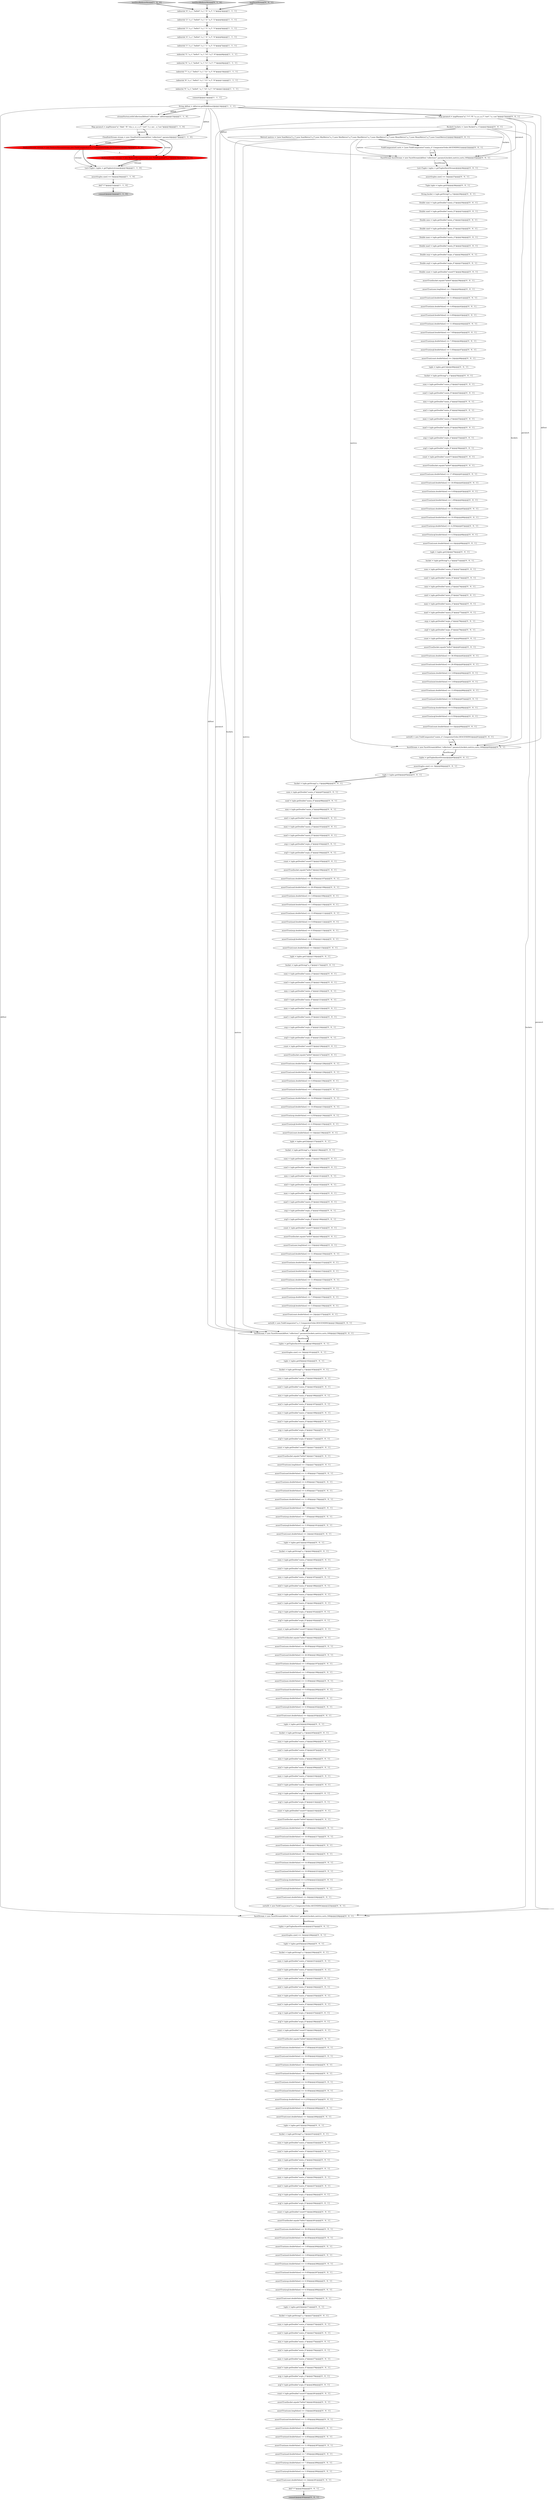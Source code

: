 digraph {
193 [style = filled, label = "assertTrue(avgi.doubleValue() == 4.25D)@@@222@@@['0', '0', '1']", fillcolor = white, shape = ellipse image = "AAA0AAABBB3BBB"];
109 [style = filled, label = "assertTrue(count.doubleValue() == 4)@@@249@@@['0', '0', '1']", fillcolor = white, shape = ellipse image = "AAA0AAABBB3BBB"];
239 [style = filled, label = "maxi = tuple.getDouble(\"max(a_i)\")@@@277@@@['0', '0', '1']", fillcolor = white, shape = ellipse image = "AAA0AAABBB3BBB"];
248 [style = filled, label = "bucket = tuple.getString(\"a_s\")@@@251@@@['0', '0', '1']", fillcolor = white, shape = ellipse image = "AAA0AAABBB3BBB"];
79 [style = filled, label = "assertTrue(sumf.doubleValue() == 11.0D)@@@284@@@['0', '0', '1']", fillcolor = white, shape = ellipse image = "AAA0AAABBB3BBB"];
113 [style = filled, label = "bucket = tuple.getString(\"a_s\")@@@205@@@['0', '0', '1']", fillcolor = white, shape = ellipse image = "AAA0AAABBB3BBB"];
82 [style = filled, label = "tuple = tuples.get(1)@@@49@@@['0', '0', '1']", fillcolor = white, shape = ellipse image = "AAA0AAABBB3BBB"];
270 [style = filled, label = "sumi = tuple.getDouble(\"sum(a_i)\")@@@97@@@['0', '0', '1']", fillcolor = white, shape = ellipse image = "AAA0AAABBB3BBB"];
1 [style = filled, label = "testZeroReducerStream['1', '0', '0']", fillcolor = lightgray, shape = diamond image = "AAA0AAABBB1BBB"];
28 [style = filled, label = "del(\"*:*\")@@@292@@@['0', '0', '1']", fillcolor = white, shape = ellipse image = "AAA0AAABBB3BBB"];
130 [style = filled, label = "sumf = tuple.getDouble(\"sum(a_f)\")@@@165@@@['0', '0', '1']", fillcolor = white, shape = ellipse image = "AAA0AAABBB3BBB"];
125 [style = filled, label = "assertTrue(maxf.doubleValue() == 9.0D)@@@87@@@['0', '0', '1']", fillcolor = white, shape = ellipse image = "AAA0AAABBB3BBB"];
189 [style = filled, label = "tuple = tuples.get(0)@@@229@@@['0', '0', '1']", fillcolor = white, shape = ellipse image = "AAA0AAABBB3BBB"];
175 [style = filled, label = "assertTrue(mini.doubleValue() == 3.0D)@@@84@@@['0', '0', '1']", fillcolor = white, shape = ellipse image = "AAA0AAABBB3BBB"];
135 [style = filled, label = "assertTrue(sumi.longValue() == 15)@@@149@@@['0', '0', '1']", fillcolor = white, shape = ellipse image = "AAA0AAABBB3BBB"];
224 [style = filled, label = "avgi = tuple.getDouble(\"avg(a_i)\")@@@103@@@['0', '0', '1']", fillcolor = white, shape = ellipse image = "AAA0AAABBB3BBB"];
264 [style = filled, label = "assertTrue(maxi.doubleValue() == 11.0D)@@@153@@@['0', '0', '1']", fillcolor = white, shape = ellipse image = "AAA0AAABBB3BBB"];
230 [style = filled, label = "assertTrue(minf.doubleValue() == 4.0D)@@@152@@@['0', '0', '1']", fillcolor = white, shape = ellipse image = "AAA0AAABBB3BBB"];
292 [style = filled, label = "sorts(0( = new FieldComparator(\"sum(a_i)\",ComparatorOrder.DESCENDING)@@@91@@@['0', '0', '1']", fillcolor = white, shape = ellipse image = "AAA0AAABBB3BBB"];
251 [style = filled, label = "assertTrue(sumi.doubleValue() == 38.0D)@@@195@@@['0', '0', '1']", fillcolor = white, shape = ellipse image = "AAA0AAABBB3BBB"];
146 [style = filled, label = "assertTrue(count.doubleValue() == 4)@@@69@@@['0', '0', '1']", fillcolor = white, shape = ellipse image = "AAA0AAABBB3BBB"];
153 [style = filled, label = "count = tuple.getDouble(\"count(*)\")@@@59@@@['0', '0', '1']", fillcolor = white, shape = ellipse image = "AAA0AAABBB3BBB"];
17 [style = filled, label = "indexr(id,\"7\",\"a_s\",\"hello3\",\"a_i\",\"12\",\"a_f\",\"8\")@@@10@@@['1', '1', '1']", fillcolor = white, shape = ellipse image = "AAA0AAABBB1BBB"];
84 [style = filled, label = "mini = tuple.getDouble(\"min(a_i)\")@@@208@@@['0', '0', '1']", fillcolor = white, shape = ellipse image = "AAA0AAABBB3BBB"];
245 [style = filled, label = "bucket = tuple.getString(\"a_s\")@@@138@@@['0', '0', '1']", fillcolor = white, shape = ellipse image = "AAA0AAABBB3BBB"];
20 [style = filled, label = "indexr(id,\"5\",\"a_s\",\"hello3\",\"a_i\",\"10\",\"a_f\",\"6\")@@@8@@@['1', '1', '1']", fillcolor = white, shape = ellipse image = "AAA0AAABBB1BBB"];
198 [style = filled, label = "assertTrue(maxi.doubleValue() == 11.0D)@@@287@@@['0', '0', '1']", fillcolor = white, shape = ellipse image = "AAA0AAABBB3BBB"];
11 [style = filled, label = "indexr(id,\"8\",\"a_s\",\"hello3\",\"a_i\",\"13\",\"a_f\",\"9\")@@@11@@@['1', '1', '1']", fillcolor = white, shape = ellipse image = "AAA0AAABBB1BBB"];
246 [style = filled, label = "sumf = tuple.getDouble(\"sum(a_f)\")@@@274@@@['0', '0', '1']", fillcolor = white, shape = ellipse image = "AAA0AAABBB3BBB"];
183 [style = filled, label = "maxi = tuple.getDouble(\"max(a_i)\")@@@189@@@['0', '0', '1']", fillcolor = white, shape = ellipse image = "AAA0AAABBB3BBB"];
168 [style = filled, label = "assertTrue(bucket.equals(\"hello0\"))@@@60@@@['0', '0', '1']", fillcolor = white, shape = ellipse image = "AAA0AAABBB3BBB"];
46 [style = filled, label = "count = tuple.getDouble(\"count(*)\")@@@281@@@['0', '0', '1']", fillcolor = white, shape = ellipse image = "AAA0AAABBB3BBB"];
137 [style = filled, label = "count = tuple.getDouble(\"count(*)\")@@@126@@@['0', '0', '1']", fillcolor = white, shape = ellipse image = "AAA0AAABBB3BBB"];
201 [style = filled, label = "assert(tuples.size() == 3)@@@228@@@['0', '0', '1']", fillcolor = white, shape = ellipse image = "AAA0AAABBB3BBB"];
24 [style = filled, label = "avgf = tuple.getDouble(\"avg(a_f)\")@@@146@@@['0', '0', '1']", fillcolor = white, shape = ellipse image = "AAA0AAABBB3BBB"];
14 [style = filled, label = "indexr(id,\"0\",\"a_s\",\"hello0\",\"a_i\",\"0\",\"a_f\",\"1\")@@@3@@@['1', '1', '1']", fillcolor = white, shape = ellipse image = "AAA0AAABBB1BBB"];
286 [style = filled, label = "assertTrue(avgf.doubleValue() == 4.5D)@@@223@@@['0', '0', '1']", fillcolor = white, shape = ellipse image = "AAA0AAABBB3BBB"];
293 [style = filled, label = "avgf = tuple.getDouble(\"avg(a_f)\")@@@259@@@['0', '0', '1']", fillcolor = white, shape = ellipse image = "AAA0AAABBB3BBB"];
258 [style = filled, label = "tuple = tuples.get(2)@@@137@@@['0', '0', '1']", fillcolor = white, shape = ellipse image = "AAA0AAABBB3BBB"];
159 [style = filled, label = "minf = tuple.getDouble(\"min(a_f)\")@@@142@@@['0', '0', '1']", fillcolor = white, shape = ellipse image = "AAA0AAABBB3BBB"];
213 [style = filled, label = "sumi = tuple.getDouble(\"sum(a_i)\")@@@139@@@['0', '0', '1']", fillcolor = white, shape = ellipse image = "AAA0AAABBB3BBB"];
52 [style = filled, label = "sumf = tuple.getDouble(\"sum(a_f)\")@@@98@@@['0', '0', '1']", fillcolor = white, shape = ellipse image = "AAA0AAABBB3BBB"];
172 [style = filled, label = "sumi = tuple.getDouble(\"sum(a_i)\")@@@206@@@['0', '0', '1']", fillcolor = white, shape = ellipse image = "AAA0AAABBB3BBB"];
58 [style = filled, label = "maxi = tuple.getDouble(\"max(a_i)\")@@@210@@@['0', '0', '1']", fillcolor = white, shape = ellipse image = "AAA0AAABBB3BBB"];
289 [style = filled, label = "assertTrue(mini.doubleValue() == 0.0D)@@@130@@@['0', '0', '1']", fillcolor = white, shape = ellipse image = "AAA0AAABBB3BBB"];
242 [style = filled, label = "assert(tuples.size() == 3)@@@94@@@['0', '0', '1']", fillcolor = white, shape = ellipse image = "AAA0AAABBB3BBB"];
171 [style = filled, label = "assertTrue(mini.doubleValue() == 3.0D)@@@197@@@['0', '0', '1']", fillcolor = white, shape = ellipse image = "AAA0AAABBB3BBB"];
106 [style = filled, label = "maxf = tuple.getDouble(\"max(a_f)\")@@@190@@@['0', '0', '1']", fillcolor = white, shape = ellipse image = "AAA0AAABBB3BBB"];
65 [style = filled, label = "mini = tuple.getDouble(\"min(a_i)\")@@@233@@@['0', '0', '1']", fillcolor = white, shape = ellipse image = "AAA0AAABBB3BBB"];
263 [style = filled, label = "maxi = tuple.getDouble(\"max(a_i)\")@@@143@@@['0', '0', '1']", fillcolor = white, shape = ellipse image = "AAA0AAABBB3BBB"];
225 [style = filled, label = "FacetStream facetStream = new FacetStream(zkHost,\"collection1\",paramsA,buckets,metrics,sorts,100)@@@25@@@['0', '0', '1']", fillcolor = white, shape = ellipse image = "AAA0AAABBB3BBB"];
75 [style = filled, label = "assertTrue(count.doubleValue() == 4)@@@90@@@['0', '0', '1']", fillcolor = white, shape = ellipse image = "AAA0AAABBB3BBB"];
118 [style = filled, label = "assertTrue(count.doubleValue() == 4)@@@136@@@['0', '0', '1']", fillcolor = white, shape = ellipse image = "AAA0AAABBB3BBB"];
3 [style = filled, label = "String zkHost = zkServer.getZkAddress()@@@14@@@['1', '1', '1']", fillcolor = white, shape = ellipse image = "AAA0AAABBB1BBB"];
290 [style = filled, label = "assertTrue(bucket.equals(\"hello4\"))@@@148@@@['0', '0', '1']", fillcolor = white, shape = ellipse image = "AAA0AAABBB3BBB"];
32 [style = filled, label = "assertTrue(bucket.equals(\"hello0\"))@@@127@@@['0', '0', '1']", fillcolor = white, shape = ellipse image = "AAA0AAABBB3BBB"];
74 [style = filled, label = "Tuple tuple = tuples.get(0)@@@28@@@['0', '0', '1']", fillcolor = white, shape = ellipse image = "AAA0AAABBB3BBB"];
261 [style = filled, label = "assertTrue(sumi.doubleValue() == 17.0D)@@@61@@@['0', '0', '1']", fillcolor = white, shape = ellipse image = "AAA0AAABBB3BBB"];
156 [style = filled, label = "maxf = tuple.getDouble(\"max(a_f)\")@@@211@@@['0', '0', '1']", fillcolor = white, shape = ellipse image = "AAA0AAABBB3BBB"];
274 [style = filled, label = "assertTrue(bucket.equals(\"hello4\"))@@@173@@@['0', '0', '1']", fillcolor = white, shape = ellipse image = "AAA0AAABBB3BBB"];
104 [style = filled, label = "sumi = tuple.getDouble(\"sum(a_i)\")@@@164@@@['0', '0', '1']", fillcolor = white, shape = ellipse image = "AAA0AAABBB3BBB"];
197 [style = filled, label = "sumf = tuple.getDouble(\"sum(a_f)\")@@@73@@@['0', '0', '1']", fillcolor = white, shape = ellipse image = "AAA0AAABBB3BBB"];
91 [style = filled, label = "assertTrue(mini.doubleValue() == 0.0D)@@@63@@@['0', '0', '1']", fillcolor = white, shape = ellipse image = "AAA0AAABBB3BBB"];
80 [style = filled, label = "assertTrue(minf.doubleValue() == 1.0D)@@@64@@@['0', '0', '1']", fillcolor = white, shape = ellipse image = "AAA0AAABBB3BBB"];
114 [style = filled, label = "assertTrue(maxi.doubleValue() == 13.0D)@@@86@@@['0', '0', '1']", fillcolor = white, shape = ellipse image = "AAA0AAABBB3BBB"];
233 [style = filled, label = "sumf = tuple.getDouble(\"sum(a_f)\")@@@119@@@['0', '0', '1']", fillcolor = white, shape = ellipse image = "AAA0AAABBB3BBB"];
228 [style = filled, label = "assertTrue(avgf.doubleValue() == 6.5D)@@@114@@@['0', '0', '1']", fillcolor = white, shape = ellipse image = "AAA0AAABBB3BBB"];
132 [style = filled, label = "assertTrue(mini.doubleValue() == 4.0D)@@@42@@@['0', '0', '1']", fillcolor = white, shape = ellipse image = "AAA0AAABBB3BBB"];
200 [style = filled, label = "minf = tuple.getDouble(\"min(a_f)\")@@@100@@@['0', '0', '1']", fillcolor = white, shape = ellipse image = "AAA0AAABBB3BBB"];
23 [style = filled, label = "Double avgf = tuple.getDouble(\"avg(a_f)\")@@@37@@@['0', '0', '1']", fillcolor = white, shape = ellipse image = "AAA0AAABBB3BBB"];
207 [style = filled, label = "minf = tuple.getDouble(\"min(a_f)\")@@@255@@@['0', '0', '1']", fillcolor = white, shape = ellipse image = "AAA0AAABBB3BBB"];
185 [style = filled, label = "assertTrue(maxi.doubleValue() == 14.0D)@@@65@@@['0', '0', '1']", fillcolor = white, shape = ellipse image = "AAA0AAABBB3BBB"];
220 [style = filled, label = "count = tuple.getDouble(\"count(*)\")@@@80@@@['0', '0', '1']", fillcolor = white, shape = ellipse image = "AAA0AAABBB3BBB"];
120 [style = filled, label = "sumi = tuple.getDouble(\"sum(a_i)\")@@@252@@@['0', '0', '1']", fillcolor = white, shape = ellipse image = "AAA0AAABBB3BBB"];
204 [style = filled, label = "assertTrue(count.doubleValue() == 4)@@@115@@@['0', '0', '1']", fillcolor = white, shape = ellipse image = "AAA0AAABBB3BBB"];
53 [style = filled, label = "maxf = tuple.getDouble(\"max(a_f)\")@@@77@@@['0', '0', '1']", fillcolor = white, shape = ellipse image = "AAA0AAABBB3BBB"];
229 [style = filled, label = "count = tuple.getDouble(\"count(*)\")@@@105@@@['0', '0', '1']", fillcolor = white, shape = ellipse image = "AAA0AAABBB3BBB"];
295 [style = filled, label = "mini = tuple.getDouble(\"min(a_i)\")@@@254@@@['0', '0', '1']", fillcolor = white, shape = ellipse image = "AAA0AAABBB3BBB"];
71 [style = filled, label = "mini = tuple.getDouble(\"min(a_i)\")@@@275@@@['0', '0', '1']", fillcolor = white, shape = ellipse image = "AAA0AAABBB3BBB"];
192 [style = filled, label = "assertTrue(maxi.doubleValue() == 14.0D)@@@132@@@['0', '0', '1']", fillcolor = white, shape = ellipse image = "AAA0AAABBB3BBB"];
194 [style = filled, label = "assertTrue(sumf.doubleValue() == 26.0D)@@@263@@@['0', '0', '1']", fillcolor = white, shape = ellipse image = "AAA0AAABBB3BBB"];
267 [style = filled, label = "tuples = getTuples(facetStream)@@@227@@@['0', '0', '1']", fillcolor = white, shape = ellipse image = "AAA0AAABBB3BBB"];
94 [style = filled, label = "assertTrue(avgf.doubleValue() == 6.5D)@@@269@@@['0', '0', '1']", fillcolor = white, shape = ellipse image = "AAA0AAABBB3BBB"];
101 [style = filled, label = "assertTrue(avgf.doubleValue() == 4.5D)@@@248@@@['0', '0', '1']", fillcolor = white, shape = ellipse image = "AAA0AAABBB3BBB"];
203 [style = filled, label = "sumi = tuple.getDouble(\"sum(a_i)\")@@@273@@@['0', '0', '1']", fillcolor = white, shape = ellipse image = "AAA0AAABBB3BBB"];
169 [style = filled, label = "assertTrue(count.doubleValue() == 2)@@@182@@@['0', '0', '1']", fillcolor = white, shape = ellipse image = "AAA0AAABBB3BBB"];
140 [style = filled, label = "avgf = tuple.getDouble(\"avg(a_f)\")@@@58@@@['0', '0', '1']", fillcolor = white, shape = ellipse image = "AAA0AAABBB3BBB"];
95 [style = filled, label = "avgi = tuple.getDouble(\"avg(a_i)\")@@@212@@@['0', '0', '1']", fillcolor = white, shape = ellipse image = "AAA0AAABBB3BBB"];
35 [style = filled, label = "avgf = tuple.getDouble(\"avg(a_f)\")@@@192@@@['0', '0', '1']", fillcolor = white, shape = ellipse image = "AAA0AAABBB3BBB"];
103 [style = filled, label = "facetStream = new FacetStream(zkHost,\"collection1\",paramsA,buckets,metrics,sorts,100)@@@159@@@['0', '0', '1']", fillcolor = white, shape = ellipse image = "AAA0AAABBB3BBB"];
5 [style = filled, label = "indexr(id,\"9\",\"a_s\",\"hello0\",\"a_i\",\"14\",\"a_f\",\"10\")@@@12@@@['1', '1', '1']", fillcolor = white, shape = ellipse image = "AAA0AAABBB1BBB"];
282 [style = filled, label = "minf = tuple.getDouble(\"min(a_f)\")@@@209@@@['0', '0', '1']", fillcolor = white, shape = ellipse image = "AAA0AAABBB3BBB"];
100 [style = filled, label = "avgf = tuple.getDouble(\"avg(a_f)\")@@@213@@@['0', '0', '1']", fillcolor = white, shape = ellipse image = "AAA0AAABBB3BBB"];
250 [style = filled, label = "assertTrue(mini.doubleValue() == 4.0D)@@@151@@@['0', '0', '1']", fillcolor = white, shape = ellipse image = "AAA0AAABBB3BBB"];
255 [style = filled, label = "assertTrue(mini.doubleValue() == 3.0D)@@@264@@@['0', '0', '1']", fillcolor = white, shape = ellipse image = "AAA0AAABBB3BBB"];
60 [style = filled, label = "assertTrue(maxf.doubleValue() == 7.0D)@@@179@@@['0', '0', '1']", fillcolor = white, shape = ellipse image = "AAA0AAABBB3BBB"];
63 [style = filled, label = "assertTrue(mini.doubleValue() == 0.0D)@@@218@@@['0', '0', '1']", fillcolor = white, shape = ellipse image = "AAA0AAABBB3BBB"];
31 [style = filled, label = "count = tuple.getDouble(\"count(*)\")@@@260@@@['0', '0', '1']", fillcolor = white, shape = ellipse image = "AAA0AAABBB3BBB"];
27 [style = filled, label = "maxi = tuple.getDouble(\"max(a_i)\")@@@76@@@['0', '0', '1']", fillcolor = white, shape = ellipse image = "AAA0AAABBB3BBB"];
281 [style = filled, label = "minf = tuple.getDouble(\"min(a_f)\")@@@121@@@['0', '0', '1']", fillcolor = white, shape = ellipse image = "AAA0AAABBB3BBB"];
254 [style = filled, label = "assertTrue(minf.doubleValue() == 3.0D)@@@110@@@['0', '0', '1']", fillcolor = white, shape = ellipse image = "AAA0AAABBB3BBB"];
285 [style = filled, label = "assertTrue(sumf.doubleValue() == 18.0D)@@@129@@@['0', '0', '1']", fillcolor = white, shape = ellipse image = "AAA0AAABBB3BBB"];
152 [style = filled, label = "facetStream = new FacetStream(zkHost,\"collection1\",paramsA,buckets,metrics,sorts,100)@@@92@@@['0', '0', '1']", fillcolor = white, shape = ellipse image = "AAA0AAABBB3BBB"];
177 [style = filled, label = "sumi = tuple.getDouble(\"sum(a_i)\")@@@51@@@['0', '0', '1']", fillcolor = white, shape = ellipse image = "AAA0AAABBB3BBB"];
6 [style = filled, label = "del(\"*:*\")@@@21@@@['1', '1', '0']", fillcolor = white, shape = ellipse image = "AAA0AAABBB1BBB"];
206 [style = filled, label = "assertTrue(sumi.longValue() == 15)@@@40@@@['0', '0', '1']", fillcolor = white, shape = ellipse image = "AAA0AAABBB3BBB"];
83 [style = filled, label = "bucket = tuple.getString(\"a_s\")@@@163@@@['0', '0', '1']", fillcolor = white, shape = ellipse image = "AAA0AAABBB3BBB"];
134 [style = filled, label = "avgf = tuple.getDouble(\"avg(a_f)\")@@@171@@@['0', '0', '1']", fillcolor = white, shape = ellipse image = "AAA0AAABBB3BBB"];
145 [style = filled, label = "Double mini = tuple.getDouble(\"min(a_i)\")@@@32@@@['0', '0', '1']", fillcolor = white, shape = ellipse image = "AAA0AAABBB3BBB"];
150 [style = filled, label = "mini = tuple.getDouble(\"min(a_i)\")@@@166@@@['0', '0', '1']", fillcolor = white, shape = ellipse image = "AAA0AAABBB3BBB"];
272 [style = filled, label = "sumi = tuple.getDouble(\"sum(a_i)\")@@@185@@@['0', '0', '1']", fillcolor = white, shape = ellipse image = "AAA0AAABBB3BBB"];
277 [style = filled, label = "avgi = tuple.getDouble(\"avg(a_i)\")@@@170@@@['0', '0', '1']", fillcolor = white, shape = ellipse image = "AAA0AAABBB3BBB"];
179 [style = filled, label = "assertTrue(avgi.doubleValue() == 9.5D)@@@88@@@['0', '0', '1']", fillcolor = white, shape = ellipse image = "AAA0AAABBB3BBB"];
121 [style = filled, label = "assert(tuples.size() == 3)@@@27@@@['0', '0', '1']", fillcolor = white, shape = ellipse image = "AAA0AAABBB3BBB"];
86 [style = filled, label = "sumi = tuple.getDouble(\"sum(a_i)\")@@@118@@@['0', '0', '1']", fillcolor = white, shape = ellipse image = "AAA0AAABBB3BBB"];
154 [style = filled, label = "sumf = tuple.getDouble(\"sum(a_f)\")@@@207@@@['0', '0', '1']", fillcolor = white, shape = ellipse image = "AAA0AAABBB3BBB"];
280 [style = filled, label = "assertTrue(maxf.doubleValue() == 7.0D)@@@154@@@['0', '0', '1']", fillcolor = white, shape = ellipse image = "AAA0AAABBB3BBB"];
19 [style = filled, label = "indexr(id,\"2\",\"a_s\",\"hello0\",\"a_i\",\"2\",\"a_f\",\"2\")@@@4@@@['1', '1', '1']", fillcolor = white, shape = ellipse image = "AAA0AAABBB1BBB"];
21 [style = filled, label = "testZeroReducerStream['0', '1', '0']", fillcolor = lightgray, shape = diamond image = "AAA0AAABBB2BBB"];
268 [style = filled, label = "bucket = tuple.getString(\"a_s\")@@@272@@@['0', '0', '1']", fillcolor = white, shape = ellipse image = "AAA0AAABBB3BBB"];
262 [style = filled, label = "mini = tuple.getDouble(\"min(a_i)\")@@@99@@@['0', '0', '1']", fillcolor = white, shape = ellipse image = "AAA0AAABBB3BBB"];
133 [style = filled, label = "maxf = tuple.getDouble(\"max(a_f)\")@@@169@@@['0', '0', '1']", fillcolor = white, shape = ellipse image = "AAA0AAABBB3BBB"];
219 [style = filled, label = "assertTrue(maxf.doubleValue() == 9.0D)@@@267@@@['0', '0', '1']", fillcolor = white, shape = ellipse image = "AAA0AAABBB3BBB"];
56 [style = filled, label = "tuples = getTuples(facetStream)@@@160@@@['0', '0', '1']", fillcolor = white, shape = ellipse image = "AAA0AAABBB3BBB"];
163 [style = filled, label = "sorts(0( = new FieldComparator(\"a_s\",ComparatorOrder.ASCENDING)@@@225@@@['0', '0', '1']", fillcolor = white, shape = ellipse image = "AAA0AAABBB3BBB"];
279 [style = filled, label = "assertTrue(minf.doubleValue() == 4.0D)@@@286@@@['0', '0', '1']", fillcolor = white, shape = ellipse image = "AAA0AAABBB3BBB"];
143 [style = filled, label = "assertTrue(minf.doubleValue() == 3.0D)@@@85@@@['0', '0', '1']", fillcolor = white, shape = ellipse image = "AAA0AAABBB3BBB"];
231 [style = filled, label = "assertTrue(bucket.equals(\"hello3\"))@@@106@@@['0', '0', '1']", fillcolor = white, shape = ellipse image = "AAA0AAABBB3BBB"];
128 [style = filled, label = "assertTrue(count.doubleValue() == 4)@@@203@@@['0', '0', '1']", fillcolor = white, shape = ellipse image = "AAA0AAABBB3BBB"];
256 [style = filled, label = "assertTrue(maxi.doubleValue() == 13.0D)@@@266@@@['0', '0', '1']", fillcolor = white, shape = ellipse image = "AAA0AAABBB3BBB"];
215 [style = filled, label = "assertTrue(count.doubleValue() == 2)@@@291@@@['0', '0', '1']", fillcolor = white, shape = ellipse image = "AAA0AAABBB3BBB"];
78 [style = filled, label = "assertTrue(mini.doubleValue() == 0.0D)@@@243@@@['0', '0', '1']", fillcolor = white, shape = ellipse image = "AAA0AAABBB3BBB"];
221 [style = filled, label = "minf = tuple.getDouble(\"min(a_f)\")@@@188@@@['0', '0', '1']", fillcolor = white, shape = ellipse image = "AAA0AAABBB3BBB"];
287 [style = filled, label = "sumf = tuple.getDouble(\"sum(a_f)\")@@@52@@@['0', '0', '1']", fillcolor = white, shape = ellipse image = "AAA0AAABBB3BBB"];
98 [style = filled, label = "minf = tuple.getDouble(\"min(a_f)\")@@@54@@@['0', '0', '1']", fillcolor = white, shape = ellipse image = "AAA0AAABBB3BBB"];
202 [style = filled, label = "assertTrue(sumf.doubleValue() == 26.0D)@@@196@@@['0', '0', '1']", fillcolor = white, shape = ellipse image = "AAA0AAABBB3BBB"];
43 [style = filled, label = "assertTrue(minf.doubleValue() == 1.0D)@@@244@@@['0', '0', '1']", fillcolor = white, shape = ellipse image = "AAA0AAABBB3BBB"];
105 [style = filled, label = "tuple = tuples.get(2)@@@271@@@['0', '0', '1']", fillcolor = white, shape = ellipse image = "AAA0AAABBB3BBB"];
195 [style = filled, label = "assertTrue(minf.doubleValue() == 1.0D)@@@219@@@['0', '0', '1']", fillcolor = white, shape = ellipse image = "AAA0AAABBB3BBB"];
210 [style = filled, label = "mini = tuple.getDouble(\"min(a_i)\")@@@53@@@['0', '0', '1']", fillcolor = white, shape = ellipse image = "AAA0AAABBB3BBB"];
48 [style = filled, label = "maxi = tuple.getDouble(\"max(a_i)\")@@@101@@@['0', '0', '1']", fillcolor = white, shape = ellipse image = "AAA0AAABBB3BBB"];
234 [style = filled, label = "assertTrue(maxi.doubleValue() == 11.0D)@@@44@@@['0', '0', '1']", fillcolor = white, shape = ellipse image = "AAA0AAABBB3BBB"];
244 [style = filled, label = "avgf = tuple.getDouble(\"avg(a_f)\")@@@280@@@['0', '0', '1']", fillcolor = white, shape = ellipse image = "AAA0AAABBB3BBB"];
59 [style = filled, label = "count = tuple.getDouble(\"count(*)\")@@@193@@@['0', '0', '1']", fillcolor = white, shape = ellipse image = "AAA0AAABBB3BBB"];
276 [style = filled, label = "assertTrue(count.doubleValue() == 2)@@@48@@@['0', '0', '1']", fillcolor = white, shape = ellipse image = "AAA0AAABBB3BBB"];
29 [style = filled, label = "assertTrue(avgf.doubleValue() == 6.5D)@@@202@@@['0', '0', '1']", fillcolor = white, shape = ellipse image = "AAA0AAABBB3BBB"];
49 [style = filled, label = "mini = tuple.getDouble(\"min(a_i)\")@@@120@@@['0', '0', '1']", fillcolor = white, shape = ellipse image = "AAA0AAABBB3BBB"];
180 [style = filled, label = "maxi = tuple.getDouble(\"max(a_i)\")@@@122@@@['0', '0', '1']", fillcolor = white, shape = ellipse image = "AAA0AAABBB3BBB"];
131 [style = filled, label = "Double maxf = tuple.getDouble(\"max(a_f)\")@@@35@@@['0', '0', '1']", fillcolor = white, shape = ellipse image = "AAA0AAABBB3BBB"];
191 [style = filled, label = "bucket = tuple.getString(\"a_s\")@@@96@@@['0', '0', '1']", fillcolor = white, shape = ellipse image = "AAA0AAABBB3BBB"];
236 [style = filled, label = "assertTrue(maxf.doubleValue() == 10.0D)@@@133@@@['0', '0', '1']", fillcolor = white, shape = ellipse image = "AAA0AAABBB3BBB"];
170 [style = filled, label = "maxi = tuple.getDouble(\"max(a_i)\")@@@235@@@['0', '0', '1']", fillcolor = white, shape = ellipse image = "AAA0AAABBB3BBB"];
0 [style = filled, label = "indexr(id,\"3\",\"a_s\",\"hello3\",\"a_i\",\"3\",\"a_f\",\"3\")@@@5@@@['1', '1', '1']", fillcolor = white, shape = ellipse image = "AAA0AAABBB1BBB"];
13 [style = filled, label = "assert(tuples.size() == 0)@@@20@@@['1', '1', '0']", fillcolor = white, shape = ellipse image = "AAA0AAABBB1BBB"];
22 [style = filled, label = "ReducerStream rstream = new ReducerStream(stream,new FieldEqualitor(\"a_s\"))@@@18@@@['0', '1', '0']", fillcolor = red, shape = ellipse image = "AAA1AAABBB2BBB"];
34 [style = filled, label = "assertTrue(avgf.doubleValue() == 5.5D)@@@47@@@['0', '0', '1']", fillcolor = white, shape = ellipse image = "AAA0AAABBB3BBB"];
102 [style = filled, label = "mini = tuple.getDouble(\"min(a_i)\")@@@74@@@['0', '0', '1']", fillcolor = white, shape = ellipse image = "AAA0AAABBB3BBB"];
174 [style = filled, label = "assertTrue(maxi.doubleValue() == 14.0D)@@@245@@@['0', '0', '1']", fillcolor = white, shape = ellipse image = "AAA0AAABBB3BBB"];
9 [style = filled, label = "indexr(id,\"1\",\"a_s\",\"hello0\",\"a_i\",\"1\",\"a_f\",\"5\")@@@7@@@['1', '1', '1']", fillcolor = white, shape = ellipse image = "AAA0AAABBB1BBB"];
167 [style = filled, label = "assertTrue(sumi.doubleValue() == 38.0D)@@@262@@@['0', '0', '1']", fillcolor = white, shape = ellipse image = "AAA0AAABBB3BBB"];
178 [style = filled, label = "assertTrue(maxf.doubleValue() == 10.0D)@@@66@@@['0', '0', '1']", fillcolor = white, shape = ellipse image = "AAA0AAABBB3BBB"];
211 [style = filled, label = "assertTrue(avgf.doubleValue() == 4.5D)@@@135@@@['0', '0', '1']", fillcolor = white, shape = ellipse image = "AAA0AAABBB3BBB"];
223 [style = filled, label = "assertTrue(count.doubleValue() == 4)@@@270@@@['0', '0', '1']", fillcolor = white, shape = ellipse image = "AAA0AAABBB3BBB"];
283 [style = filled, label = "assertTrue(avgf.doubleValue() == 5.5D)@@@290@@@['0', '0', '1']", fillcolor = white, shape = ellipse image = "AAA0AAABBB3BBB"];
123 [style = filled, label = "maxi = tuple.getDouble(\"max(a_i)\")@@@256@@@['0', '0', '1']", fillcolor = white, shape = ellipse image = "AAA0AAABBB3BBB"];
212 [style = filled, label = "assertTrue(avgi.doubleValue() == 9.5D)@@@201@@@['0', '0', '1']", fillcolor = white, shape = ellipse image = "AAA0AAABBB3BBB"];
288 [style = filled, label = "FieldComparator(( sorts = {new FieldComparator(\"sum(a_i)\",ComparatorOrder.ASCENDING)}@@@22@@@['0', '0', '1']", fillcolor = white, shape = ellipse image = "AAA0AAABBB3BBB"];
47 [style = filled, label = "assertTrue(avgi.doubleValue() == 7.5D)@@@289@@@['0', '0', '1']", fillcolor = white, shape = ellipse image = "AAA0AAABBB3BBB"];
64 [style = filled, label = "Double sumf = tuple.getDouble(\"sum(a_f)\")@@@31@@@['0', '0', '1']", fillcolor = white, shape = ellipse image = "AAA0AAABBB3BBB"];
44 [style = filled, label = "maxf = tuple.getDouble(\"max(a_f)\")@@@257@@@['0', '0', '1']", fillcolor = white, shape = ellipse image = "AAA0AAABBB3BBB"];
227 [style = filled, label = "commit()@@@293@@@['0', '0', '1']", fillcolor = lightgray, shape = ellipse image = "AAA0AAABBB3BBB"];
40 [style = filled, label = "assertTrue(sumf.doubleValue() == 11.0D)@@@150@@@['0', '0', '1']", fillcolor = white, shape = ellipse image = "AAA0AAABBB3BBB"];
45 [style = filled, label = "String bucket = tuple.getString(\"a_s\")@@@29@@@['0', '0', '1']", fillcolor = white, shape = ellipse image = "AAA0AAABBB3BBB"];
90 [style = filled, label = "minf = tuple.getDouble(\"min(a_f)\")@@@234@@@['0', '0', '1']", fillcolor = white, shape = ellipse image = "AAA0AAABBB3BBB"];
160 [style = filled, label = "assertTrue(avgf.doubleValue() == 5.5D)@@@181@@@['0', '0', '1']", fillcolor = white, shape = ellipse image = "AAA0AAABBB3BBB"];
10 [style = filled, label = "CloudSolrStream stream = new CloudSolrStream(zkHost,\"collection1\",paramsA)@@@17@@@['1', '1', '0']", fillcolor = white, shape = ellipse image = "AAA0AAABBB1BBB"];
205 [style = filled, label = "assertTrue(bucket.equals(\"hello4\"))@@@282@@@['0', '0', '1']", fillcolor = white, shape = ellipse image = "AAA0AAABBB3BBB"];
89 [style = filled, label = "avgi = tuple.getDouble(\"avg(a_i)\")@@@57@@@['0', '0', '1']", fillcolor = white, shape = ellipse image = "AAA0AAABBB3BBB"];
72 [style = filled, label = "count = tuple.getDouble(\"count(*)\")@@@172@@@['0', '0', '1']", fillcolor = white, shape = ellipse image = "AAA0AAABBB3BBB"];
97 [style = filled, label = "sumi = tuple.getDouble(\"sum(a_i)\")@@@231@@@['0', '0', '1']", fillcolor = white, shape = ellipse image = "AAA0AAABBB3BBB"];
136 [style = filled, label = "avgi = tuple.getDouble(\"avg(a_i)\")@@@279@@@['0', '0', '1']", fillcolor = white, shape = ellipse image = "AAA0AAABBB3BBB"];
144 [style = filled, label = "minf = tuple.getDouble(\"min(a_f)\")@@@167@@@['0', '0', '1']", fillcolor = white, shape = ellipse image = "AAA0AAABBB3BBB"];
124 [style = filled, label = "avgf = tuple.getDouble(\"avg(a_f)\")@@@79@@@['0', '0', '1']", fillcolor = white, shape = ellipse image = "AAA0AAABBB3BBB"];
122 [style = filled, label = "assertTrue(sumi.doubleValue() == 17.0D)@@@216@@@['0', '0', '1']", fillcolor = white, shape = ellipse image = "AAA0AAABBB3BBB"];
188 [style = filled, label = "maxf = tuple.getDouble(\"max(a_f)\")@@@102@@@['0', '0', '1']", fillcolor = white, shape = ellipse image = "AAA0AAABBB3BBB"];
50 [style = filled, label = "facetStream = new FacetStream(zkHost,\"collection1\",paramsA,buckets,metrics,sorts,100)@@@226@@@['0', '0', '1']", fillcolor = white, shape = ellipse image = "AAA0AAABBB3BBB"];
61 [style = filled, label = "mini = tuple.getDouble(\"min(a_i)\")@@@141@@@['0', '0', '1']", fillcolor = white, shape = ellipse image = "AAA0AAABBB3BBB"];
127 [style = filled, label = "assertTrue(minf.doubleValue() == 4.0D)@@@43@@@['0', '0', '1']", fillcolor = white, shape = ellipse image = "AAA0AAABBB3BBB"];
260 [style = filled, label = "Double sumi = tuple.getDouble(\"sum(a_i)\")@@@30@@@['0', '0', '1']", fillcolor = white, shape = ellipse image = "AAA0AAABBB3BBB"];
37 [style = filled, label = "assertTrue(avgi.doubleValue() == 4.25D)@@@247@@@['0', '0', '1']", fillcolor = white, shape = ellipse image = "AAA0AAABBB3BBB"];
142 [style = filled, label = "sumi = tuple.getDouble(\"sum(a_i)\")@@@72@@@['0', '0', '1']", fillcolor = white, shape = ellipse image = "AAA0AAABBB3BBB"];
284 [style = filled, label = "assertTrue(sumi.longValue() == 15)@@@174@@@['0', '0', '1']", fillcolor = white, shape = ellipse image = "AAA0AAABBB3BBB"];
51 [style = filled, label = "avgf = tuple.getDouble(\"avg(a_f)\")@@@238@@@['0', '0', '1']", fillcolor = white, shape = ellipse image = "AAA0AAABBB3BBB"];
157 [style = filled, label = "assertTrue(avgf.doubleValue() == 6.5D)@@@89@@@['0', '0', '1']", fillcolor = white, shape = ellipse image = "AAA0AAABBB3BBB"];
181 [style = filled, label = "assertTrue(sumf.doubleValue() == 18.0D)@@@242@@@['0', '0', '1']", fillcolor = white, shape = ellipse image = "AAA0AAABBB3BBB"];
235 [style = filled, label = "List<Tuple> tuples = getTuples(facetStream)@@@26@@@['0', '0', '1']", fillcolor = white, shape = ellipse image = "AAA0AAABBB3BBB"];
111 [style = filled, label = "avgi = tuple.getDouble(\"avg(a_i)\")@@@191@@@['0', '0', '1']", fillcolor = white, shape = ellipse image = "AAA0AAABBB3BBB"];
190 [style = filled, label = "bucket = tuple.getString(\"a_s\")@@@71@@@['0', '0', '1']", fillcolor = white, shape = ellipse image = "AAA0AAABBB3BBB"];
165 [style = filled, label = "avgi = tuple.getDouble(\"avg(a_i)\")@@@78@@@['0', '0', '1']", fillcolor = white, shape = ellipse image = "AAA0AAABBB3BBB"];
249 [style = filled, label = "assertTrue(minf.doubleValue() == 1.0D)@@@131@@@['0', '0', '1']", fillcolor = white, shape = ellipse image = "AAA0AAABBB3BBB"];
296 [style = filled, label = "assertTrue(sumf.doubleValue() == 18.0D)@@@62@@@['0', '0', '1']", fillcolor = white, shape = ellipse image = "AAA0AAABBB3BBB"];
199 [style = filled, label = "assertTrue(sumf.doubleValue() == 11.0D)@@@41@@@['0', '0', '1']", fillcolor = white, shape = ellipse image = "AAA0AAABBB3BBB"];
85 [style = filled, label = "maxf = tuple.getDouble(\"max(a_f)\")@@@236@@@['0', '0', '1']", fillcolor = white, shape = ellipse image = "AAA0AAABBB3BBB"];
173 [style = filled, label = "tuple = tuples.get(2)@@@70@@@['0', '0', '1']", fillcolor = white, shape = ellipse image = "AAA0AAABBB3BBB"];
87 [style = filled, label = "sumf = tuple.getDouble(\"sum(a_f)\")@@@140@@@['0', '0', '1']", fillcolor = white, shape = ellipse image = "AAA0AAABBB3BBB"];
41 [style = filled, label = "assertTrue(bucket.equals(\"hello3\"))@@@261@@@['0', '0', '1']", fillcolor = white, shape = ellipse image = "AAA0AAABBB3BBB"];
57 [style = filled, label = "assertTrue(sumi.longValue() == 15)@@@283@@@['0', '0', '1']", fillcolor = white, shape = ellipse image = "AAA0AAABBB3BBB"];
33 [style = filled, label = "Double count = tuple.getDouble(\"count(*)\")@@@38@@@['0', '0', '1']", fillcolor = white, shape = ellipse image = "AAA0AAABBB3BBB"];
209 [style = filled, label = "maxf = tuple.getDouble(\"max(a_f)\")@@@144@@@['0', '0', '1']", fillcolor = white, shape = ellipse image = "AAA0AAABBB3BBB"];
238 [style = filled, label = "tuple = tuples.get(1)@@@116@@@['0', '0', '1']", fillcolor = white, shape = ellipse image = "AAA0AAABBB3BBB"];
42 [style = filled, label = "assertTrue(bucket.equals(\"hello0\"))@@@215@@@['0', '0', '1']", fillcolor = white, shape = ellipse image = "AAA0AAABBB3BBB"];
187 [style = filled, label = "assertTrue(sumi.doubleValue() == 17.0D)@@@241@@@['0', '0', '1']", fillcolor = white, shape = ellipse image = "AAA0AAABBB3BBB"];
216 [style = filled, label = "avgi = tuple.getDouble(\"avg(a_i)\")@@@124@@@['0', '0', '1']", fillcolor = white, shape = ellipse image = "AAA0AAABBB3BBB"];
66 [style = filled, label = "count = tuple.getDouble(\"count(*)\")@@@147@@@['0', '0', '1']", fillcolor = white, shape = ellipse image = "AAA0AAABBB3BBB"];
271 [style = filled, label = "assertTrue(bucket.equals(\"hello3\"))@@@194@@@['0', '0', '1']", fillcolor = white, shape = ellipse image = "AAA0AAABBB3BBB"];
139 [style = filled, label = "count = tuple.getDouble(\"count(*)\")@@@239@@@['0', '0', '1']", fillcolor = white, shape = ellipse image = "AAA0AAABBB3BBB"];
107 [style = filled, label = "tuples = getTuples(facetStream)@@@93@@@['0', '0', '1']", fillcolor = white, shape = ellipse image = "AAA0AAABBB3BBB"];
269 [style = filled, label = "assertTrue(minf.doubleValue() == 3.0D)@@@265@@@['0', '0', '1']", fillcolor = white, shape = ellipse image = "AAA0AAABBB3BBB"];
247 [style = filled, label = "tuple = tuples.get(1)@@@250@@@['0', '0', '1']", fillcolor = white, shape = ellipse image = "AAA0AAABBB3BBB"];
39 [style = filled, label = "testFacetStream['0', '0', '1']", fillcolor = lightgray, shape = diamond image = "AAA0AAABBB3BBB"];
162 [style = filled, label = "assertTrue(sumi.doubleValue() == 17.0D)@@@128@@@['0', '0', '1']", fillcolor = white, shape = ellipse image = "AAA0AAABBB3BBB"];
217 [style = filled, label = "avgi = tuple.getDouble(\"avg(a_i)\")@@@258@@@['0', '0', '1']", fillcolor = white, shape = ellipse image = "AAA0AAABBB3BBB"];
241 [style = filled, label = "assertTrue(bucket.equals(\"hello3\"))@@@81@@@['0', '0', '1']", fillcolor = white, shape = ellipse image = "AAA0AAABBB3BBB"];
108 [style = filled, label = "assertTrue(maxf.doubleValue() == 10.0D)@@@246@@@['0', '0', '1']", fillcolor = white, shape = ellipse image = "AAA0AAABBB3BBB"];
151 [style = filled, label = "assertTrue(maxi.doubleValue() == 13.0D)@@@111@@@['0', '0', '1']", fillcolor = white, shape = ellipse image = "AAA0AAABBB3BBB"];
265 [style = filled, label = "sumf = tuple.getDouble(\"sum(a_f)\")@@@186@@@['0', '0', '1']", fillcolor = white, shape = ellipse image = "AAA0AAABBB3BBB"];
275 [style = filled, label = "assertTrue(avgi.doubleValue() == 7.5D)@@@155@@@['0', '0', '1']", fillcolor = white, shape = ellipse image = "AAA0AAABBB3BBB"];
15 [style = filled, label = "indexr(id,\"4\",\"a_s\",\"hello4\",\"a_i\",\"4\",\"a_f\",\"4\")@@@6@@@['1', '1', '1']", fillcolor = white, shape = ellipse image = "AAA0AAABBB1BBB"];
138 [style = filled, label = "avgi = tuple.getDouble(\"avg(a_i)\")@@@145@@@['0', '0', '1']", fillcolor = white, shape = ellipse image = "AAA0AAABBB3BBB"];
158 [style = filled, label = "avgf = tuple.getDouble(\"avg(a_f)\")@@@104@@@['0', '0', '1']", fillcolor = white, shape = ellipse image = "AAA0AAABBB3BBB"];
62 [style = filled, label = "Metric(( metrics = {new SumMetric(\"a_i\"),new SumMetric(\"a_f\"),new MinMetric(\"a_i\"),new MinMetric(\"a_f\"),new MaxMetric(\"a_i\"),new MaxMetric(\"a_f\"),new MeanMetric(\"a_i\"),new MeanMetric(\"a_f\"),new CountMetric()}@@@19@@@['0', '0', '1']", fillcolor = white, shape = ellipse image = "AAA0AAABBB3BBB"];
4 [style = filled, label = "streamFactory.withCollectionZkHost(\"collection1\",zkHost)@@@15@@@['1', '1', '0']", fillcolor = white, shape = ellipse image = "AAA0AAABBB1BBB"];
141 [style = filled, label = "avgf = tuple.getDouble(\"avg(a_f)\")@@@125@@@['0', '0', '1']", fillcolor = white, shape = ellipse image = "AAA0AAABBB3BBB"];
155 [style = filled, label = "sumf = tuple.getDouble(\"sum(a_f)\")@@@253@@@['0', '0', '1']", fillcolor = white, shape = ellipse image = "AAA0AAABBB3BBB"];
196 [style = filled, label = "Double maxi = tuple.getDouble(\"max(a_i)\")@@@34@@@['0', '0', '1']", fillcolor = white, shape = ellipse image = "AAA0AAABBB3BBB"];
294 [style = filled, label = "assertTrue(avgi.doubleValue() == 9.5D)@@@268@@@['0', '0', '1']", fillcolor = white, shape = ellipse image = "AAA0AAABBB3BBB"];
73 [style = filled, label = "Map paramsA = mapParams(\"q\",\"*:*\",\"fl\",\"a_s,a_i,a_f\",\"sort\",\"a_s asc\")@@@15@@@['0', '0', '1']", fillcolor = white, shape = ellipse image = "AAA0AAABBB3BBB"];
176 [style = filled, label = "assertTrue(maxi.doubleValue() == 14.0D)@@@220@@@['0', '0', '1']", fillcolor = white, shape = ellipse image = "AAA0AAABBB3BBB"];
68 [style = filled, label = "minf = tuple.getDouble(\"min(a_f)\")@@@75@@@['0', '0', '1']", fillcolor = white, shape = ellipse image = "AAA0AAABBB3BBB"];
30 [style = filled, label = "maxi = tuple.getDouble(\"max(a_i)\")@@@168@@@['0', '0', '1']", fillcolor = white, shape = ellipse image = "AAA0AAABBB3BBB"];
226 [style = filled, label = "assertTrue(sumf.doubleValue() == 26.0D)@@@108@@@['0', '0', '1']", fillcolor = white, shape = ellipse image = "AAA0AAABBB3BBB"];
25 [style = filled, label = "mini = tuple.getDouble(\"min(a_i)\")@@@187@@@['0', '0', '1']", fillcolor = white, shape = ellipse image = "AAA0AAABBB3BBB"];
88 [style = filled, label = "assertTrue(maxf.doubleValue() == 7.0D)@@@288@@@['0', '0', '1']", fillcolor = white, shape = ellipse image = "AAA0AAABBB3BBB"];
182 [style = filled, label = "avgi = tuple.getDouble(\"avg(a_i)\")@@@237@@@['0', '0', '1']", fillcolor = white, shape = ellipse image = "AAA0AAABBB3BBB"];
164 [style = filled, label = "bucket = tuple.getString(\"a_s\")@@@184@@@['0', '0', '1']", fillcolor = white, shape = ellipse image = "AAA0AAABBB3BBB"];
222 [style = filled, label = "assertTrue(mini.doubleValue() == 3.0D)@@@109@@@['0', '0', '1']", fillcolor = white, shape = ellipse image = "AAA0AAABBB3BBB"];
237 [style = filled, label = "assertTrue(avgi.doubleValue() == 7.5D)@@@180@@@['0', '0', '1']", fillcolor = white, shape = ellipse image = "AAA0AAABBB3BBB"];
115 [style = filled, label = "bucket = tuple.getString(\"a_s\")@@@117@@@['0', '0', '1']", fillcolor = white, shape = ellipse image = "AAA0AAABBB3BBB"];
240 [style = filled, label = "assertTrue(maxf.doubleValue() == 7.0D)@@@45@@@['0', '0', '1']", fillcolor = white, shape = ellipse image = "AAA0AAABBB3BBB"];
278 [style = filled, label = "Double avgi = tuple.getDouble(\"avg(a_i)\")@@@36@@@['0', '0', '1']", fillcolor = white, shape = ellipse image = "AAA0AAABBB3BBB"];
38 [style = filled, label = "assertTrue(minf.doubleValue() == 3.0D)@@@198@@@['0', '0', '1']", fillcolor = white, shape = ellipse image = "AAA0AAABBB3BBB"];
119 [style = filled, label = "assertTrue(bucket.equals(\"hello0\"))@@@240@@@['0', '0', '1']", fillcolor = white, shape = ellipse image = "AAA0AAABBB3BBB"];
186 [style = filled, label = "tuple = tuples.get(1)@@@183@@@['0', '0', '1']", fillcolor = white, shape = ellipse image = "AAA0AAABBB3BBB"];
147 [style = filled, label = "assertTrue(maxi.doubleValue() == 13.0D)@@@199@@@['0', '0', '1']", fillcolor = white, shape = ellipse image = "AAA0AAABBB3BBB"];
148 [style = filled, label = "Double minf = tuple.getDouble(\"min(a_f)\")@@@33@@@['0', '0', '1']", fillcolor = white, shape = ellipse image = "AAA0AAABBB3BBB"];
99 [style = filled, label = "assertTrue(count.doubleValue() == 2)@@@157@@@['0', '0', '1']", fillcolor = white, shape = ellipse image = "AAA0AAABBB3BBB"];
112 [style = filled, label = "assertTrue(avgf.doubleValue() == 5.5D)@@@156@@@['0', '0', '1']", fillcolor = white, shape = ellipse image = "AAA0AAABBB3BBB"];
149 [style = filled, label = "bucket = tuple.getString(\"a_s\")@@@230@@@['0', '0', '1']", fillcolor = white, shape = ellipse image = "AAA0AAABBB3BBB"];
54 [style = filled, label = "assertTrue(mini.doubleValue() == 4.0D)@@@285@@@['0', '0', '1']", fillcolor = white, shape = ellipse image = "AAA0AAABBB3BBB"];
36 [style = filled, label = "assertTrue(sumi.doubleValue() == 38.0D)@@@107@@@['0', '0', '1']", fillcolor = white, shape = ellipse image = "AAA0AAABBB3BBB"];
92 [style = filled, label = "assertTrue(sumi.doubleValue() == 38.0D)@@@82@@@['0', '0', '1']", fillcolor = white, shape = ellipse image = "AAA0AAABBB3BBB"];
218 [style = filled, label = "assert(tuples.size() == 3)@@@161@@@['0', '0', '1']", fillcolor = white, shape = ellipse image = "AAA0AAABBB3BBB"];
12 [style = filled, label = "ReducerStream rstream = new ReducerStream(stream,new FieldComparator(\"a_s\",ComparatorOrder.ASCENDING))@@@18@@@['1', '0', '0']", fillcolor = red, shape = ellipse image = "AAA1AAABBB1BBB"];
7 [style = filled, label = "indexr(id,\"6\",\"a_s\",\"hello4\",\"a_i\",\"11\",\"a_f\",\"7\")@@@9@@@['1', '1', '1']", fillcolor = white, shape = ellipse image = "AAA0AAABBB1BBB"];
70 [style = filled, label = "Bucket(( buckets = {new Bucket(\"a_s\")}@@@16@@@['0', '0', '1']", fillcolor = white, shape = ellipse image = "AAA0AAABBB3BBB"];
76 [style = filled, label = "count = tuple.getDouble(\"count(*)\")@@@214@@@['0', '0', '1']", fillcolor = white, shape = ellipse image = "AAA0AAABBB3BBB"];
117 [style = filled, label = "assertTrue(bucket.equals(\"hello4\"))@@@39@@@['0', '0', '1']", fillcolor = white, shape = ellipse image = "AAA0AAABBB3BBB"];
243 [style = filled, label = "assertTrue(maxf.doubleValue() == 9.0D)@@@112@@@['0', '0', '1']", fillcolor = white, shape = ellipse image = "AAA0AAABBB3BBB"];
126 [style = filled, label = "assertTrue(minf.doubleValue() == 4.0D)@@@177@@@['0', '0', '1']", fillcolor = white, shape = ellipse image = "AAA0AAABBB3BBB"];
96 [style = filled, label = "minf = tuple.getDouble(\"min(a_f)\")@@@276@@@['0', '0', '1']", fillcolor = white, shape = ellipse image = "AAA0AAABBB3BBB"];
259 [style = filled, label = "sorts(0( = new FieldComparator(\"a_s\",ComparatorOrder.DESCENDING)@@@158@@@['0', '0', '1']", fillcolor = white, shape = ellipse image = "AAA0AAABBB3BBB"];
116 [style = filled, label = "assertTrue(maxf.doubleValue() == 10.0D)@@@221@@@['0', '0', '1']", fillcolor = white, shape = ellipse image = "AAA0AAABBB3BBB"];
16 [style = filled, label = "List<Tuple> tuples = getTuples(rstream)@@@19@@@['1', '1', '0']", fillcolor = white, shape = ellipse image = "AAA0AAABBB1BBB"];
77 [style = filled, label = "assertTrue(sumf.doubleValue() == 11.0D)@@@175@@@['0', '0', '1']", fillcolor = white, shape = ellipse image = "AAA0AAABBB3BBB"];
18 [style = filled, label = "Map paramsA = mapParams(\"q\",\"blah\",\"fl\",\"id,a_s, a_i, a_f\",\"sort\",\"a_s asc , a_f asc\")@@@16@@@['1', '1', '0']", fillcolor = white, shape = ellipse image = "AAA0AAABBB1BBB"];
208 [style = filled, label = "tuple = tuples.get(2)@@@204@@@['0', '0', '1']", fillcolor = white, shape = ellipse image = "AAA0AAABBB3BBB"];
184 [style = filled, label = "assertTrue(sumf.doubleValue() == 18.0D)@@@217@@@['0', '0', '1']", fillcolor = white, shape = ellipse image = "AAA0AAABBB3BBB"];
26 [style = filled, label = "sumf = tuple.getDouble(\"sum(a_f)\")@@@232@@@['0', '0', '1']", fillcolor = white, shape = ellipse image = "AAA0AAABBB3BBB"];
214 [style = filled, label = "assertTrue(maxi.doubleValue() == 11.0D)@@@178@@@['0', '0', '1']", fillcolor = white, shape = ellipse image = "AAA0AAABBB3BBB"];
257 [style = filled, label = "assertTrue(avgi.doubleValue() == 9.5D)@@@113@@@['0', '0', '1']", fillcolor = white, shape = ellipse image = "AAA0AAABBB3BBB"];
273 [style = filled, label = "tuple = tuples.get(0)@@@162@@@['0', '0', '1']", fillcolor = white, shape = ellipse image = "AAA0AAABBB3BBB"];
252 [style = filled, label = "assertTrue(count.doubleValue() == 4)@@@224@@@['0', '0', '1']", fillcolor = white, shape = ellipse image = "AAA0AAABBB3BBB"];
110 [style = filled, label = "maxf = tuple.getDouble(\"max(a_f)\")@@@123@@@['0', '0', '1']", fillcolor = white, shape = ellipse image = "AAA0AAABBB3BBB"];
69 [style = filled, label = "maxf = tuple.getDouble(\"max(a_f)\")@@@278@@@['0', '0', '1']", fillcolor = white, shape = ellipse image = "AAA0AAABBB3BBB"];
55 [style = filled, label = "assertTrue(mini.doubleValue() == 4.0D)@@@176@@@['0', '0', '1']", fillcolor = white, shape = ellipse image = "AAA0AAABBB3BBB"];
129 [style = filled, label = "assertTrue(avgi.doubleValue() == 7.5D)@@@46@@@['0', '0', '1']", fillcolor = white, shape = ellipse image = "AAA0AAABBB3BBB"];
166 [style = filled, label = "assertTrue(avgi.doubleValue() == 4.25D)@@@134@@@['0', '0', '1']", fillcolor = white, shape = ellipse image = "AAA0AAABBB3BBB"];
232 [style = filled, label = "assertTrue(avgf.doubleValue() == 4.5D)@@@68@@@['0', '0', '1']", fillcolor = white, shape = ellipse image = "AAA0AAABBB3BBB"];
266 [style = filled, label = "assertTrue(maxf.doubleValue() == 9.0D)@@@200@@@['0', '0', '1']", fillcolor = white, shape = ellipse image = "AAA0AAABBB3BBB"];
291 [style = filled, label = "bucket = tuple.getString(\"a_s\")@@@50@@@['0', '0', '1']", fillcolor = white, shape = ellipse image = "AAA0AAABBB3BBB"];
93 [style = filled, label = "maxi = tuple.getDouble(\"max(a_i)\")@@@55@@@['0', '0', '1']", fillcolor = white, shape = ellipse image = "AAA0AAABBB3BBB"];
67 [style = filled, label = "assertTrue(sumf.doubleValue() == 26.0D)@@@83@@@['0', '0', '1']", fillcolor = white, shape = ellipse image = "AAA0AAABBB3BBB"];
2 [style = filled, label = "commit()@@@13@@@['1', '1', '1']", fillcolor = white, shape = ellipse image = "AAA0AAABBB1BBB"];
253 [style = filled, label = "tuple = tuples.get(0)@@@95@@@['0', '0', '1']", fillcolor = white, shape = ellipse image = "AAA0AAABBB3BBB"];
81 [style = filled, label = "maxf = tuple.getDouble(\"max(a_f)\")@@@56@@@['0', '0', '1']", fillcolor = white, shape = ellipse image = "AAA0AAABBB3BBB"];
161 [style = filled, label = "assertTrue(avgi.doubleValue() == 4.25D)@@@67@@@['0', '0', '1']", fillcolor = white, shape = ellipse image = "AAA0AAABBB3BBB"];
8 [style = filled, label = "commit()@@@22@@@['1', '1', '0']", fillcolor = lightgray, shape = ellipse image = "AAA0AAABBB1BBB"];
76->42 [style = bold, label=""];
25->221 [style = bold, label=""];
148->196 [style = bold, label=""];
279->198 [style = bold, label=""];
63->195 [style = bold, label=""];
58->156 [style = bold, label=""];
59->271 [style = bold, label=""];
164->272 [style = bold, label=""];
225->235 [style = bold, label=""];
100->76 [style = bold, label=""];
3->103 [style = solid, label="zkHost"];
270->52 [style = bold, label=""];
50->267 [style = bold, label=""];
247->248 [style = bold, label=""];
47->283 [style = bold, label=""];
3->73 [style = bold, label=""];
134->72 [style = bold, label=""];
222->254 [style = bold, label=""];
267->201 [style = bold, label=""];
274->284 [style = bold, label=""];
99->259 [style = bold, label=""];
196->131 [style = bold, label=""];
39->14 [style = bold, label=""];
3->10 [style = solid, label="zkHost"];
231->36 [style = bold, label=""];
124->220 [style = bold, label=""];
127->234 [style = bold, label=""];
296->91 [style = bold, label=""];
3->4 [style = bold, label=""];
32->162 [style = bold, label=""];
115->86 [style = bold, label=""];
0->15 [style = bold, label=""];
145->148 [style = bold, label=""];
89->140 [style = bold, label=""];
292->152 [style = bold, label=""];
62->225 [style = solid, label="metrics"];
62->103 [style = solid, label="metrics"];
65->90 [style = bold, label=""];
144->30 [style = bold, label=""];
276->82 [style = bold, label=""];
151->243 [style = bold, label=""];
110->216 [style = bold, label=""];
30->133 [style = bold, label=""];
26->65 [style = bold, label=""];
54->279 [style = bold, label=""];
52->262 [style = bold, label=""];
107->242 [style = bold, label=""];
23->33 [style = bold, label=""];
206->199 [style = bold, label=""];
160->169 [style = bold, label=""];
225->235 [style = solid, label="facetStream"];
62->288 [style = bold, label=""];
199->132 [style = bold, label=""];
214->60 [style = bold, label=""];
10->12 [style = bold, label=""];
80->185 [style = bold, label=""];
259->103 [style = bold, label=""];
202->171 [style = bold, label=""];
44->217 [style = bold, label=""];
167->194 [style = bold, label=""];
66->290 [style = bold, label=""];
157->75 [style = bold, label=""];
263->209 [style = bold, label=""];
229->231 [style = bold, label=""];
223->105 [style = bold, label=""];
269->256 [style = bold, label=""];
191->270 [style = bold, label=""];
178->161 [style = bold, label=""];
102->68 [style = bold, label=""];
94->223 [style = bold, label=""];
266->212 [style = bold, label=""];
248->120 [style = bold, label=""];
81->89 [style = bold, label=""];
219->294 [style = bold, label=""];
152->107 [style = bold, label=""];
116->193 [style = bold, label=""];
70->103 [style = solid, label="buckets"];
50->267 [style = solid, label="facetStream"];
189->149 [style = bold, label=""];
216->141 [style = bold, label=""];
286->252 [style = bold, label=""];
37->101 [style = bold, label=""];
163->50 [style = bold, label=""];
174->108 [style = bold, label=""];
87->61 [style = bold, label=""];
212->29 [style = bold, label=""];
153->168 [style = bold, label=""];
48->188 [style = bold, label=""];
3->50 [style = solid, label="zkHost"];
233->49 [style = bold, label=""];
161->232 [style = bold, label=""];
57->79 [style = bold, label=""];
241->92 [style = bold, label=""];
170->85 [style = bold, label=""];
117->206 [style = bold, label=""];
179->157 [style = bold, label=""];
27->53 [style = bold, label=""];
112->99 [style = bold, label=""];
64->145 [style = bold, label=""];
168->261 [style = bold, label=""];
83->104 [style = bold, label=""];
260->64 [style = bold, label=""];
71->96 [style = bold, label=""];
96->239 [style = bold, label=""];
137->32 [style = bold, label=""];
98->93 [style = bold, label=""];
125->179 [style = bold, label=""];
245->213 [style = bold, label=""];
4->18 [style = bold, label=""];
146->173 [style = bold, label=""];
55->126 [style = bold, label=""];
70->50 [style = solid, label="buckets"];
277->134 [style = bold, label=""];
92->67 [style = bold, label=""];
42->122 [style = bold, label=""];
70->225 [style = solid, label="buckets"];
224->158 [style = bold, label=""];
232->146 [style = bold, label=""];
181->78 [style = bold, label=""];
239->69 [style = bold, label=""];
258->245 [style = bold, label=""];
135->40 [style = bold, label=""];
293->31 [style = bold, label=""];
295->207 [style = bold, label=""];
156->95 [style = bold, label=""];
15->9 [style = bold, label=""];
176->116 [style = bold, label=""];
33->117 [style = bold, label=""];
147->266 [style = bold, label=""];
155->295 [style = bold, label=""];
275->112 [style = bold, label=""];
249->192 [style = bold, label=""];
193->286 [style = bold, label=""];
113->172 [style = bold, label=""];
31->41 [style = bold, label=""];
79->54 [style = bold, label=""];
242->253 [style = bold, label=""];
183->106 [style = bold, label=""];
187->181 [style = bold, label=""];
271->251 [style = bold, label=""];
215->28 [style = bold, label=""];
235->121 [style = bold, label=""];
20->7 [style = bold, label=""];
73->50 [style = solid, label="paramsA"];
140->153 [style = bold, label=""];
131->278 [style = bold, label=""];
40->250 [style = bold, label=""];
226->222 [style = bold, label=""];
240->129 [style = bold, label=""];
272->265 [style = bold, label=""];
165->124 [style = bold, label=""];
16->13 [style = bold, label=""];
197->102 [style = bold, label=""];
49->281 [style = bold, label=""];
230->264 [style = bold, label=""];
7->17 [style = bold, label=""];
132->127 [style = bold, label=""];
120->155 [style = bold, label=""];
95->100 [style = bold, label=""];
72->274 [style = bold, label=""];
10->22 [style = solid, label="stream"];
126->214 [style = bold, label=""];
291->177 [style = bold, label=""];
22->16 [style = bold, label=""];
180->110 [style = bold, label=""];
24->66 [style = bold, label=""];
208->113 [style = bold, label=""];
43->174 [style = bold, label=""];
2->3 [style = bold, label=""];
265->25 [style = bold, label=""];
171->38 [style = bold, label=""];
61->159 [style = bold, label=""];
201->189 [style = bold, label=""];
203->246 [style = bold, label=""];
244->46 [style = bold, label=""];
22->16 [style = solid, label="rstream"];
73->152 [style = solid, label="paramsA"];
14->19 [style = bold, label=""];
9->20 [style = bold, label=""];
36->226 [style = bold, label=""];
173->190 [style = bold, label=""];
129->34 [style = bold, label=""];
133->277 [style = bold, label=""];
73->70 [style = bold, label=""];
10->12 [style = solid, label="stream"];
238->115 [style = bold, label=""];
213->87 [style = bold, label=""];
53->165 [style = bold, label=""];
130->150 [style = bold, label=""];
186->164 [style = bold, label=""];
35->59 [style = bold, label=""];
154->84 [style = bold, label=""];
19->0 [style = bold, label=""];
188->224 [style = bold, label=""];
264->280 [style = bold, label=""];
182->51 [style = bold, label=""];
73->103 [style = solid, label="paramsA"];
88->47 [style = bold, label=""];
292->152 [style = solid, label="sorts"];
11->5 [style = bold, label=""];
121->74 [style = bold, label=""];
294->94 [style = bold, label=""];
103->56 [style = solid, label="facetStream"];
74->45 [style = bold, label=""];
18->10 [style = bold, label=""];
288->225 [style = bold, label=""];
192->236 [style = bold, label=""];
175->143 [style = bold, label=""];
221->183 [style = bold, label=""];
41->167 [style = bold, label=""];
75->292 [style = bold, label=""];
111->35 [style = bold, label=""];
268->203 [style = bold, label=""];
283->215 [style = bold, label=""];
28->227 [style = bold, label=""];
289->249 [style = bold, label=""];
12->22 [style = dashed, label="0"];
218->273 [style = bold, label=""];
273->83 [style = bold, label=""];
169->186 [style = bold, label=""];
185->178 [style = bold, label=""];
204->238 [style = bold, label=""];
77->55 [style = bold, label=""];
251->202 [style = bold, label=""];
123->44 [style = bold, label=""];
3->4 [style = solid, label="zkHost"];
163->50 [style = solid, label="sorts"];
13->6 [style = bold, label=""];
68->27 [style = bold, label=""];
254->151 [style = bold, label=""];
285->289 [style = bold, label=""];
67->175 [style = bold, label=""];
12->16 [style = solid, label="rstream"];
141->137 [style = bold, label=""];
104->130 [style = bold, label=""];
84->282 [style = bold, label=""];
261->296 [style = bold, label=""];
128->208 [style = bold, label=""];
250->230 [style = bold, label=""];
21->14 [style = bold, label=""];
29->128 [style = bold, label=""];
139->119 [style = bold, label=""];
177->287 [style = bold, label=""];
10->22 [style = bold, label=""];
90->170 [style = bold, label=""];
108->37 [style = bold, label=""];
194->255 [style = bold, label=""];
73->225 [style = solid, label="paramsA"];
172->154 [style = bold, label=""];
237->160 [style = bold, label=""];
236->166 [style = bold, label=""];
51->139 [style = bold, label=""];
246->71 [style = bold, label=""];
138->24 [style = bold, label=""];
287->210 [style = bold, label=""];
220->241 [style = bold, label=""];
190->142 [style = bold, label=""];
195->176 [style = bold, label=""];
122->184 [style = bold, label=""];
228->204 [style = bold, label=""];
34->276 [style = bold, label=""];
255->269 [style = bold, label=""];
262->200 [style = bold, label=""];
45->260 [style = bold, label=""];
207->123 [style = bold, label=""];
70->62 [style = bold, label=""];
162->285 [style = bold, label=""];
3->225 [style = solid, label="zkHost"];
288->225 [style = solid, label="sorts"];
158->229 [style = bold, label=""];
209->138 [style = bold, label=""];
69->136 [style = bold, label=""];
105->268 [style = bold, label=""];
136->244 [style = bold, label=""];
12->16 [style = bold, label=""];
281->180 [style = bold, label=""];
46->205 [style = bold, label=""];
284->77 [style = bold, label=""];
3->152 [style = solid, label="zkHost"];
280->275 [style = bold, label=""];
93->81 [style = bold, label=""];
114->125 [style = bold, label=""];
60->237 [style = bold, label=""];
253->191 [style = bold, label=""];
17->11 [style = bold, label=""];
257->228 [style = bold, label=""];
78->43 [style = bold, label=""];
217->293 [style = bold, label=""];
62->152 [style = solid, label="metrics"];
252->163 [style = bold, label=""];
198->88 [style = bold, label=""];
184->63 [style = bold, label=""];
152->107 [style = solid, label="facetStream"];
82->291 [style = bold, label=""];
5->2 [style = bold, label=""];
86->233 [style = bold, label=""];
159->263 [style = bold, label=""];
119->187 [style = bold, label=""];
211->118 [style = bold, label=""];
143->114 [style = bold, label=""];
38->147 [style = bold, label=""];
101->109 [style = bold, label=""];
259->103 [style = solid, label="sorts"];
85->182 [style = bold, label=""];
149->97 [style = bold, label=""];
109->247 [style = bold, label=""];
118->258 [style = bold, label=""];
91->80 [style = bold, label=""];
6->8 [style = bold, label=""];
234->240 [style = bold, label=""];
256->219 [style = bold, label=""];
103->56 [style = bold, label=""];
278->23 [style = bold, label=""];
243->257 [style = bold, label=""];
1->14 [style = bold, label=""];
166->211 [style = bold, label=""];
200->48 [style = bold, label=""];
70->152 [style = solid, label="buckets"];
62->50 [style = solid, label="metrics"];
290->135 [style = bold, label=""];
282->58 [style = bold, label=""];
56->218 [style = bold, label=""];
106->111 [style = bold, label=""];
97->26 [style = bold, label=""];
205->57 [style = bold, label=""];
142->197 [style = bold, label=""];
150->144 [style = bold, label=""];
210->98 [style = bold, label=""];
18->10 [style = solid, label="paramsA"];
}
